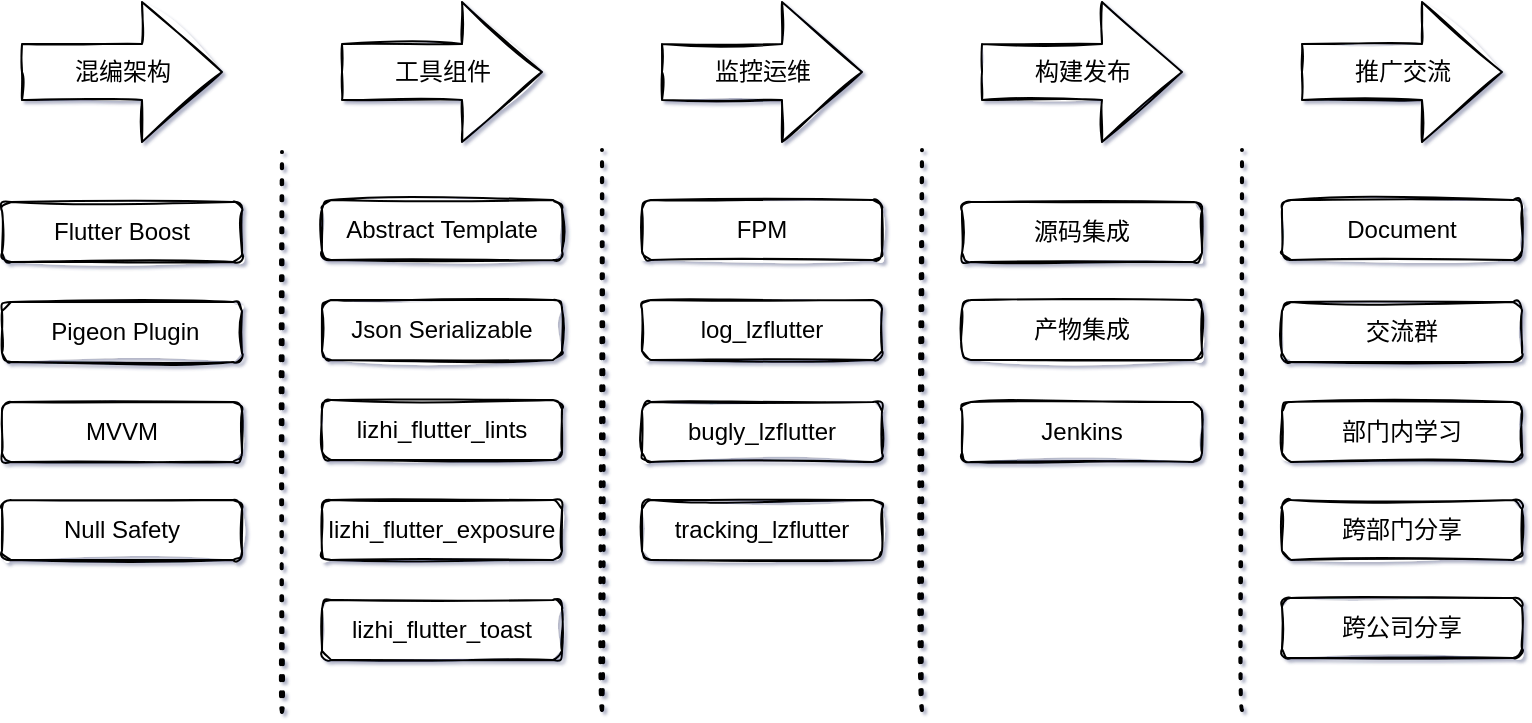 <mxfile version="20.3.3" type="github">
  <diagram id="q3GiHXyAybd_ypthJgl-" name="第 1 页">
    <mxGraphModel dx="949" dy="550" grid="0" gridSize="10" guides="1" tooltips="1" connect="1" arrows="1" fold="1" page="0" pageScale="1" pageWidth="1169" pageHeight="827" math="0" shadow="1">
      <root>
        <mxCell id="0" />
        <mxCell id="1" parent="0" />
        <mxCell id="FGYQo33Ou1UiCExDr77f-1" value="混编架构" style="html=1;shadow=0;dashed=0;align=center;verticalAlign=middle;shape=mxgraph.arrows2.arrow;dy=0.6;dx=40;notch=0;sketch=1;rounded=1;" vertex="1" parent="1">
          <mxGeometry x="120" y="200" width="100" height="70" as="geometry" />
        </mxCell>
        <mxCell id="FGYQo33Ou1UiCExDr77f-3" value="工具组件" style="html=1;shadow=0;dashed=0;align=center;verticalAlign=middle;shape=mxgraph.arrows2.arrow;dy=0.6;dx=40;notch=0;sketch=1;rounded=1;" vertex="1" parent="1">
          <mxGeometry x="280" y="200" width="100" height="70" as="geometry" />
        </mxCell>
        <mxCell id="FGYQo33Ou1UiCExDr77f-4" value="监控运维" style="html=1;shadow=0;dashed=0;align=center;verticalAlign=middle;shape=mxgraph.arrows2.arrow;dy=0.6;dx=40;notch=0;sketch=1;rounded=1;" vertex="1" parent="1">
          <mxGeometry x="440" y="200" width="100" height="70" as="geometry" />
        </mxCell>
        <mxCell id="FGYQo33Ou1UiCExDr77f-5" value="构建发布" style="html=1;shadow=0;dashed=0;align=center;verticalAlign=middle;shape=mxgraph.arrows2.arrow;dy=0.6;dx=40;notch=0;sketch=1;rounded=1;" vertex="1" parent="1">
          <mxGeometry x="600" y="200" width="100" height="70" as="geometry" />
        </mxCell>
        <mxCell id="FGYQo33Ou1UiCExDr77f-6" value="推广交流" style="html=1;shadow=0;dashed=0;align=center;verticalAlign=middle;shape=mxgraph.arrows2.arrow;dy=0.6;dx=40;notch=0;sketch=1;rounded=1;" vertex="1" parent="1">
          <mxGeometry x="760" y="200" width="100" height="70" as="geometry" />
        </mxCell>
        <mxCell id="FGYQo33Ou1UiCExDr77f-7" value="Flutter Boost" style="rounded=1;whiteSpace=wrap;html=1;sketch=1;" vertex="1" parent="1">
          <mxGeometry x="110" y="300" width="120" height="30" as="geometry" />
        </mxCell>
        <mxCell id="FGYQo33Ou1UiCExDr77f-13" value="MVVM" style="rounded=1;whiteSpace=wrap;html=1;sketch=1;" vertex="1" parent="1">
          <mxGeometry x="110" y="400" width="120" height="30" as="geometry" />
        </mxCell>
        <mxCell id="FGYQo33Ou1UiCExDr77f-14" value="&amp;nbsp;Pigeon Plugin" style="rounded=1;whiteSpace=wrap;html=1;sketch=1;" vertex="1" parent="1">
          <mxGeometry x="110" y="350" width="120" height="30" as="geometry" />
        </mxCell>
        <mxCell id="FGYQo33Ou1UiCExDr77f-15" value="Abstract Template" style="rounded=1;whiteSpace=wrap;html=1;sketch=1;" vertex="1" parent="1">
          <mxGeometry x="270" y="299" width="120" height="30" as="geometry" />
        </mxCell>
        <mxCell id="FGYQo33Ou1UiCExDr77f-16" value="Json Serializable" style="rounded=1;whiteSpace=wrap;html=1;sketch=1;" vertex="1" parent="1">
          <mxGeometry x="270" y="349" width="120" height="30" as="geometry" />
        </mxCell>
        <mxCell id="FGYQo33Ou1UiCExDr77f-18" value="lizhi_flutter_lints" style="rounded=1;whiteSpace=wrap;html=1;sketch=1;" vertex="1" parent="1">
          <mxGeometry x="270" y="399" width="120" height="30" as="geometry" />
        </mxCell>
        <mxCell id="FGYQo33Ou1UiCExDr77f-19" value="lizhi_flutter_exposure" style="rounded=1;whiteSpace=wrap;html=1;sketch=1;" vertex="1" parent="1">
          <mxGeometry x="270" y="449" width="120" height="30" as="geometry" />
        </mxCell>
        <mxCell id="FGYQo33Ou1UiCExDr77f-20" value="lizhi_flutter_toast" style="rounded=1;whiteSpace=wrap;html=1;sketch=1;" vertex="1" parent="1">
          <mxGeometry x="270" y="499" width="120" height="30" as="geometry" />
        </mxCell>
        <mxCell id="FGYQo33Ou1UiCExDr77f-23" value="FPM" style="rounded=1;whiteSpace=wrap;html=1;sketch=1;" vertex="1" parent="1">
          <mxGeometry x="430" y="299" width="120" height="30" as="geometry" />
        </mxCell>
        <mxCell id="FGYQo33Ou1UiCExDr77f-24" value="log_lzflutter" style="rounded=1;whiteSpace=wrap;html=1;sketch=1;" vertex="1" parent="1">
          <mxGeometry x="430" y="349" width="120" height="30" as="geometry" />
        </mxCell>
        <mxCell id="FGYQo33Ou1UiCExDr77f-25" value="bugly_lzflutter" style="rounded=1;whiteSpace=wrap;html=1;sketch=1;" vertex="1" parent="1">
          <mxGeometry x="430" y="400" width="120" height="30" as="geometry" />
        </mxCell>
        <mxCell id="FGYQo33Ou1UiCExDr77f-26" value="tracking_lzflutter" style="rounded=1;whiteSpace=wrap;html=1;sketch=1;" vertex="1" parent="1">
          <mxGeometry x="430" y="449" width="120" height="30" as="geometry" />
        </mxCell>
        <mxCell id="FGYQo33Ou1UiCExDr77f-27" value="源码集成" style="rounded=1;whiteSpace=wrap;html=1;sketch=1;" vertex="1" parent="1">
          <mxGeometry x="590" y="300" width="120" height="30" as="geometry" />
        </mxCell>
        <mxCell id="FGYQo33Ou1UiCExDr77f-28" value="产物集成" style="rounded=1;whiteSpace=wrap;html=1;sketch=1;" vertex="1" parent="1">
          <mxGeometry x="590" y="349" width="120" height="30" as="geometry" />
        </mxCell>
        <mxCell id="FGYQo33Ou1UiCExDr77f-29" value="Jenkins" style="rounded=1;whiteSpace=wrap;html=1;sketch=1;" vertex="1" parent="1">
          <mxGeometry x="590" y="400" width="120" height="30" as="geometry" />
        </mxCell>
        <mxCell id="FGYQo33Ou1UiCExDr77f-30" value="Null Safety" style="rounded=1;whiteSpace=wrap;html=1;sketch=1;" vertex="1" parent="1">
          <mxGeometry x="110" y="449" width="120" height="30" as="geometry" />
        </mxCell>
        <mxCell id="FGYQo33Ou1UiCExDr77f-31" value="Document" style="rounded=1;whiteSpace=wrap;html=1;sketch=1;" vertex="1" parent="1">
          <mxGeometry x="750" y="299" width="120" height="30" as="geometry" />
        </mxCell>
        <mxCell id="FGYQo33Ou1UiCExDr77f-32" value="交流群" style="rounded=1;whiteSpace=wrap;html=1;sketch=1;" vertex="1" parent="1">
          <mxGeometry x="750" y="350" width="120" height="30" as="geometry" />
        </mxCell>
        <mxCell id="FGYQo33Ou1UiCExDr77f-33" value="跨部门分享" style="rounded=1;whiteSpace=wrap;html=1;sketch=1;" vertex="1" parent="1">
          <mxGeometry x="750" y="449" width="120" height="30" as="geometry" />
        </mxCell>
        <mxCell id="FGYQo33Ou1UiCExDr77f-34" value="跨公司分享" style="rounded=1;whiteSpace=wrap;html=1;sketch=1;" vertex="1" parent="1">
          <mxGeometry x="750" y="498" width="120" height="30" as="geometry" />
        </mxCell>
        <mxCell id="FGYQo33Ou1UiCExDr77f-35" value="部门内学习" style="rounded=1;whiteSpace=wrap;html=1;sketch=1;" vertex="1" parent="1">
          <mxGeometry x="750" y="400" width="120" height="30" as="geometry" />
        </mxCell>
        <mxCell id="FGYQo33Ou1UiCExDr77f-36" value="" style="endArrow=none;dashed=1;html=1;dashPattern=1 3;strokeWidth=2;rounded=1;sketch=1;curved=1;" edge="1" parent="1">
          <mxGeometry width="50" height="50" relative="1" as="geometry">
            <mxPoint x="250" y="555" as="sourcePoint" />
            <mxPoint x="250" y="275" as="targetPoint" />
          </mxGeometry>
        </mxCell>
        <mxCell id="FGYQo33Ou1UiCExDr77f-37" value="" style="endArrow=none;dashed=1;html=1;dashPattern=1 3;strokeWidth=2;rounded=1;sketch=1;curved=1;" edge="1" parent="1">
          <mxGeometry width="50" height="50" relative="1" as="geometry">
            <mxPoint x="410" y="554" as="sourcePoint" />
            <mxPoint x="410" y="274" as="targetPoint" />
          </mxGeometry>
        </mxCell>
        <mxCell id="FGYQo33Ou1UiCExDr77f-38" value="" style="endArrow=none;dashed=1;html=1;dashPattern=1 3;strokeWidth=2;rounded=1;sketch=1;curved=1;" edge="1" parent="1">
          <mxGeometry width="50" height="50" relative="1" as="geometry">
            <mxPoint x="570" y="554" as="sourcePoint" />
            <mxPoint x="570" y="274" as="targetPoint" />
          </mxGeometry>
        </mxCell>
        <mxCell id="FGYQo33Ou1UiCExDr77f-39" value="" style="endArrow=none;dashed=1;html=1;dashPattern=1 3;strokeWidth=2;rounded=1;sketch=1;curved=1;" edge="1" parent="1">
          <mxGeometry width="50" height="50" relative="1" as="geometry">
            <mxPoint x="730" y="554" as="sourcePoint" />
            <mxPoint x="730" y="274" as="targetPoint" />
          </mxGeometry>
        </mxCell>
      </root>
    </mxGraphModel>
  </diagram>
</mxfile>
